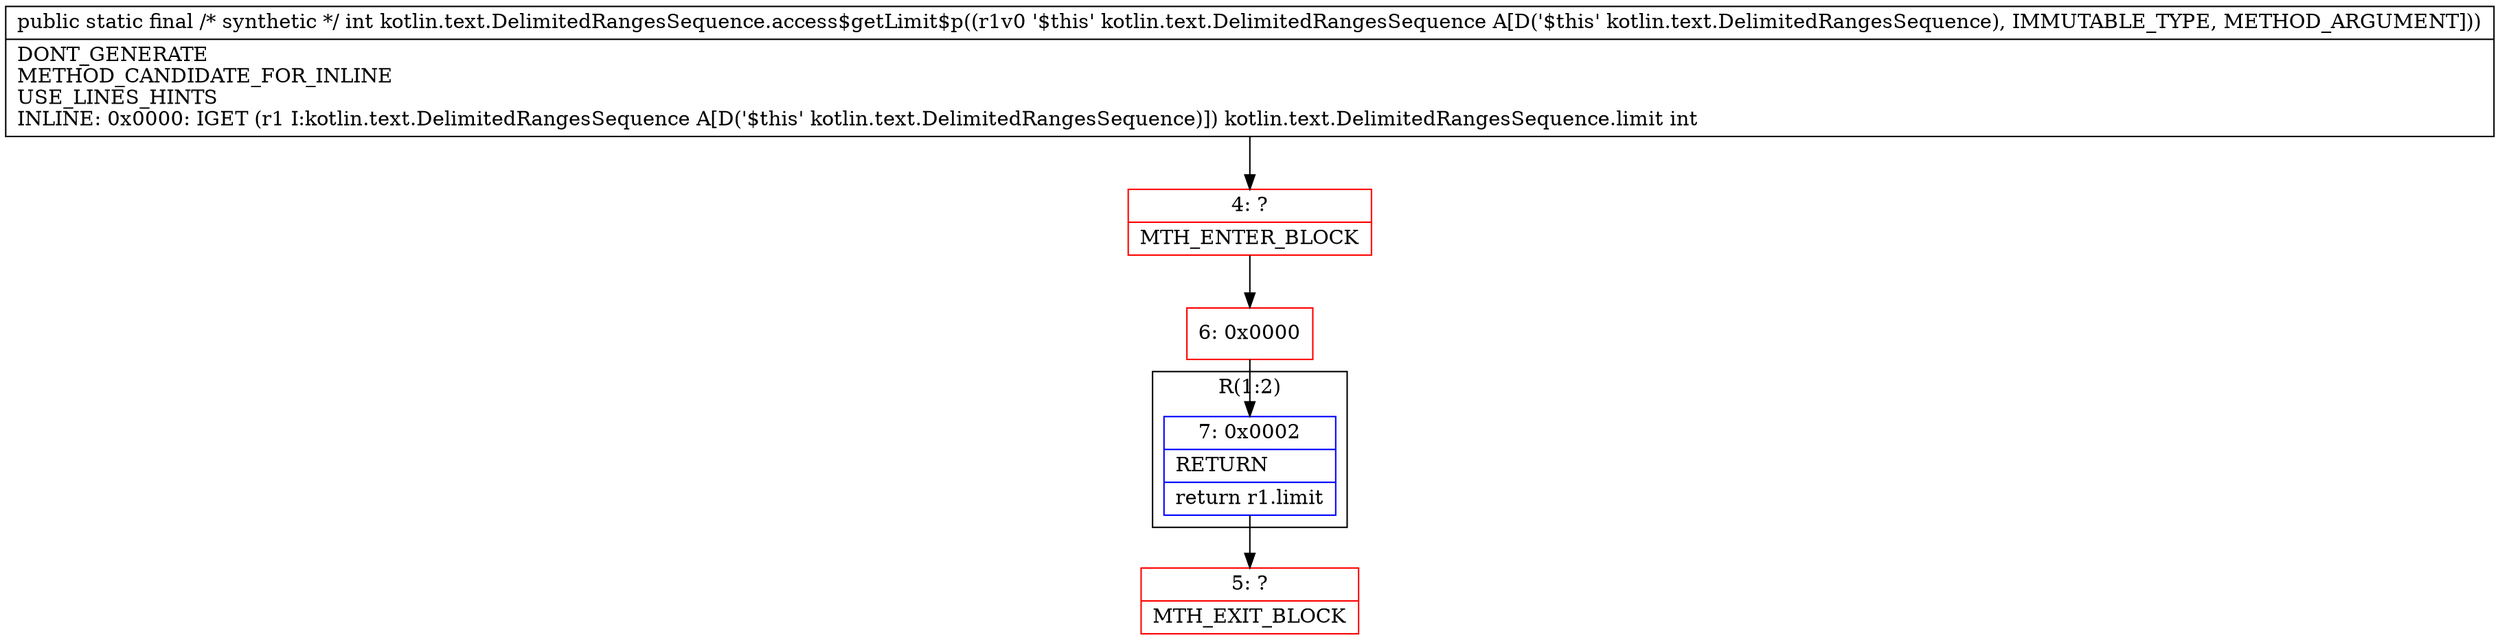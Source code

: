 digraph "CFG forkotlin.text.DelimitedRangesSequence.access$getLimit$p(Lkotlin\/text\/DelimitedRangesSequence;)I" {
subgraph cluster_Region_1887088742 {
label = "R(1:2)";
node [shape=record,color=blue];
Node_7 [shape=record,label="{7\:\ 0x0002|RETURN\l|return r1.limit\l}"];
}
Node_4 [shape=record,color=red,label="{4\:\ ?|MTH_ENTER_BLOCK\l}"];
Node_6 [shape=record,color=red,label="{6\:\ 0x0000}"];
Node_5 [shape=record,color=red,label="{5\:\ ?|MTH_EXIT_BLOCK\l}"];
MethodNode[shape=record,label="{public static final \/* synthetic *\/ int kotlin.text.DelimitedRangesSequence.access$getLimit$p((r1v0 '$this' kotlin.text.DelimitedRangesSequence A[D('$this' kotlin.text.DelimitedRangesSequence), IMMUTABLE_TYPE, METHOD_ARGUMENT]))  | DONT_GENERATE\lMETHOD_CANDIDATE_FOR_INLINE\lUSE_LINES_HINTS\lINLINE: 0x0000: IGET  (r1 I:kotlin.text.DelimitedRangesSequence A[D('$this' kotlin.text.DelimitedRangesSequence)]) kotlin.text.DelimitedRangesSequence.limit int\l}"];
MethodNode -> Node_4;Node_7 -> Node_5;
Node_4 -> Node_6;
Node_6 -> Node_7;
}

